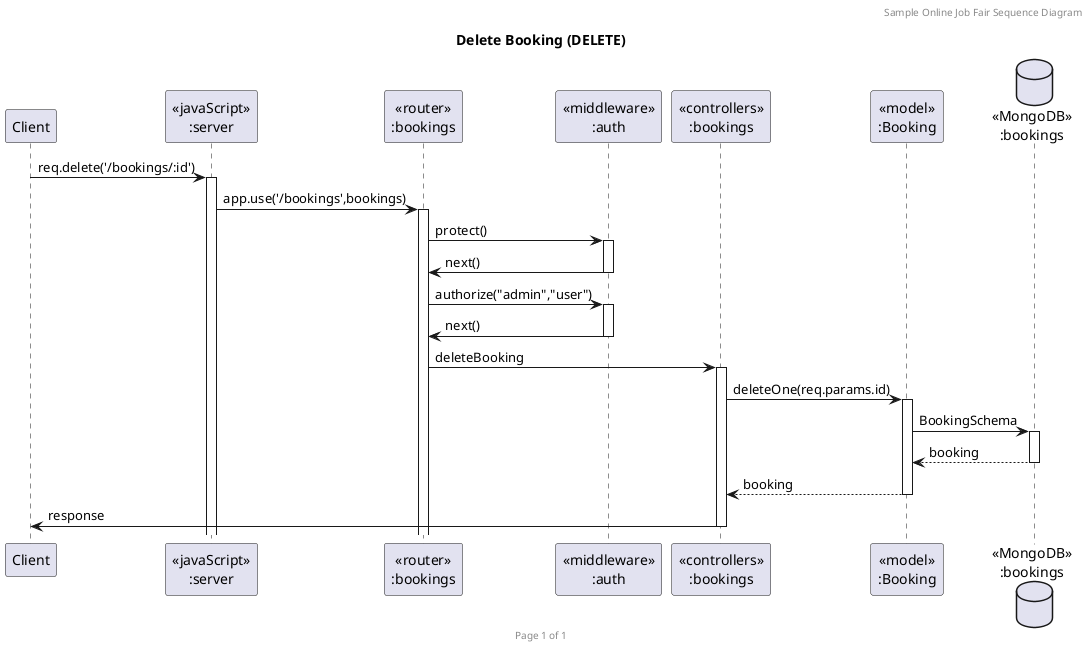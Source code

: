 @startuml Manage Booking (DELETE)

header Sample Online Job Fair Sequence Diagram
footer Page %page% of %lastpage%
title "Delete Booking (DELETE)"

participant "Client" as client
participant "<<javaScript>>\n:server" as server
participant "<<router>>\n:bookings" as routerBookings
participant "<<middleware>>\n:auth" as authMiddleware
participant "<<controllers>>\n:bookings" as controllersBookings
participant "<<model>>\n:Booking" as modelBooking
database "<<MongoDB>>\n:bookings" as BookingsDatabase

client->server ++:req.delete('/bookings/:id')
server->routerBookings ++:app.use('/bookings',bookings)
routerBookings -> authMiddleware ++: protect()
routerBookings <- authMiddleware --: next()
routerBookings -> authMiddleware ++: authorize("admin","user")
routerBookings <- authMiddleware --: next()
routerBookings -> controllersBookings ++:deleteBooking
controllersBookings -> modelBooking ++:deleteOne(req.params.id)
modelBooking -> BookingsDatabase ++: BookingSchema
BookingsDatabase --> modelBooking --: booking
controllersBookings <-- modelBooking --: booking
controllersBookings->client --:response



@enduml

